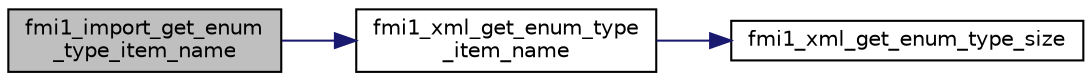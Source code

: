 digraph "fmi1_import_get_enum_type_item_name"
{
  edge [fontname="Helvetica",fontsize="10",labelfontname="Helvetica",labelfontsize="10"];
  node [fontname="Helvetica",fontsize="10",shape=record];
  rankdir="LR";
  Node7 [label="fmi1_import_get_enum\l_type_item_name",height=0.2,width=0.4,color="black", fillcolor="grey75", style="filled", fontcolor="black"];
  Node7 -> Node8 [color="midnightblue",fontsize="10",style="solid",fontname="Helvetica"];
  Node8 [label="fmi1_xml_get_enum_type\l_item_name",height=0.2,width=0.4,color="black", fillcolor="white", style="filled",URL="$d9/d5e/group__fmi1__xml__types.html#gad97c69389300c80ed53c23df149402be"];
  Node8 -> Node9 [color="midnightblue",fontsize="10",style="solid",fontname="Helvetica"];
  Node9 [label="fmi1_xml_get_enum_type_size",height=0.2,width=0.4,color="black", fillcolor="white", style="filled",URL="$d9/d5e/group__fmi1__xml__types.html#ga64d10d3117a372ffe21fcbd3765f4a03"];
}
